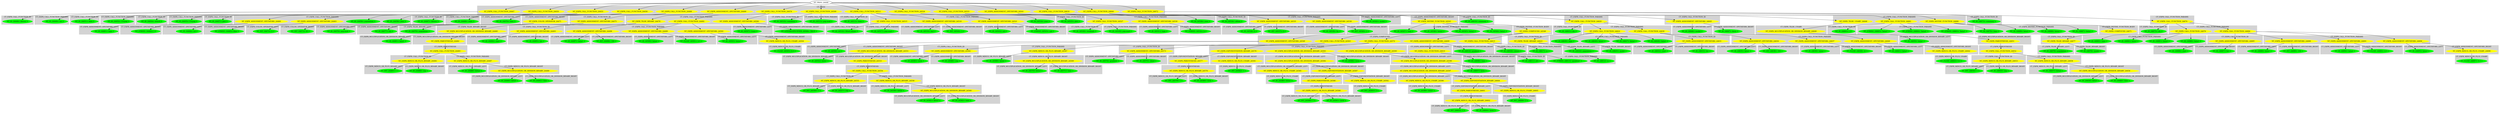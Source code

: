 digraph {

subgraph cluster0 {
 node [style=filled,color=white];
 style=filled;
 color=lightgrey;
 label = "CT_PROG";

"NT_EXPR_CALL_FUNCTION_24447"
 [fillcolor = yellow]
"NT_EXPR_CALL_FUNCTION_24450"
 [fillcolor = yellow]
"NT_EXPR_CALL_FUNCTION_24453"
 [fillcolor = yellow]
"NT_EXPR_CALL_FUNCTION_24456"
 [fillcolor = yellow]
"NT_EXPR_CALL_FUNCTION_24466"
 [fillcolor = yellow]
"NT_EXPR_ASSIGNMENT_OPETATORS_24469"
 [fillcolor = yellow]
"NT_EXPR_CALL_FUNCTION_24474"
 [fillcolor = yellow]
"NT_EXPR_CALL_FUNCTION_24509"
 [fillcolor = yellow]
"NT_EXPR_CALL_FUNCTION_24512"
 [fillcolor = yellow]
"NT_EXPR_CALL_FUNCTION_24524"
 [fillcolor = yellow]
"NT_EXPR_CALL_FUNCTION_24533"
 [fillcolor = yellow]
"NT_EXPR_ASSIGNMENT_OPETATORS_24541"
 [fillcolor = yellow]
"NT_EXPR_CALL_FUNCTION_24618"
 [fillcolor = yellow]
"NT_EXPR_CALL_FUNCTION_24644"
 [fillcolor = yellow]
"NT_EXPR_CALL_FUNCTION_24672"
 [fillcolor = yellow]
}
"NT_PROG_24446"->"NT_EXPR_CALL_FUNCTION_24447"
subgraph cluster1 {
 node [style=filled,color=white];
 style=filled;
 color=lightgrey;
 label = "CT_EXPR_CALL_FUNCTION_ID";

"NT_ID_24448< library >"
 [fillcolor = green]
}
subgraph cluster2 {
 node [style=filled,color=white];
 style=filled;
 color=lightgrey;
 label = "CT_EXPR_CALL_FUNCTION_PARAMS";

"NT_ID_24449< car >"
 [fillcolor = green]
}
"NT_EXPR_CALL_FUNCTION_24447"->"NT_ID_24448< library >"
"NT_EXPR_CALL_FUNCTION_24447"->"NT_ID_24449< car >"
"NT_PROG_24446"->"NT_EXPR_CALL_FUNCTION_24450"
subgraph cluster3 {
 node [style=filled,color=white];
 style=filled;
 color=lightgrey;
 label = "CT_EXPR_CALL_FUNCTION_ID";

"NT_ID_24451< data >"
 [fillcolor = green]
}
subgraph cluster4 {
 node [style=filled,color=white];
 style=filled;
 color=lightgrey;
 label = "CT_EXPR_CALL_FUNCTION_PARAMS";

"NT_ID_24452< US.pop >"
 [fillcolor = green]
}
"NT_EXPR_CALL_FUNCTION_24450"->"NT_ID_24451< data >"
"NT_EXPR_CALL_FUNCTION_24450"->"NT_ID_24452< US.pop >"
"NT_PROG_24446"->"NT_EXPR_CALL_FUNCTION_24453"
subgraph cluster5 {
 node [style=filled,color=white];
 style=filled;
 color=lightgrey;
 label = "CT_EXPR_CALL_FUNCTION_ID";

"NT_ID_24454< attach >"
 [fillcolor = green]
}
subgraph cluster6 {
 node [style=filled,color=white];
 style=filled;
 color=lightgrey;
 label = "CT_EXPR_CALL_FUNCTION_PARAMS";

"NT_ID_24455< US.pop >"
 [fillcolor = green]
}
"NT_EXPR_CALL_FUNCTION_24453"->"NT_ID_24454< attach >"
"NT_EXPR_CALL_FUNCTION_24453"->"NT_ID_24455< US.pop >"
"NT_PROG_24446"->"NT_EXPR_CALL_FUNCTION_24456"
subgraph cluster7 {
 node [style=filled,color=white];
 style=filled;
 color=lightgrey;
 label = "CT_EXPR_CALL_FUNCTION_ID";

"NT_ID_24457< plot >"
 [fillcolor = green]
}
subgraph cluster8 {
 node [style=filled,color=white];
 style=filled;
 color=lightgrey;
 label = "CT_EXPR_CALL_FUNCTION_PARAMS";

"NT_ID_24458< year >"
 [fillcolor = green]
"NT_ID_24459< population >"
 [fillcolor = green]
"NT_EXPR_ASSIGNMENT_OPETATORS_24460"
 [fillcolor = yellow]
"NT_EXPR_ASSIGNMENT_OPETATORS_24463"
 [fillcolor = yellow]
}
"NT_EXPR_CALL_FUNCTION_24456"->"NT_ID_24457< plot >"
"NT_EXPR_CALL_FUNCTION_24456"->"NT_ID_24458< year >"
"NT_EXPR_CALL_FUNCTION_24456"->"NT_ID_24459< population >"
"NT_EXPR_CALL_FUNCTION_24456"->"NT_EXPR_ASSIGNMENT_OPETATORS_24460"
subgraph cluster9 {
 node [style=filled,color=white];
 style=filled;
 color=lightgrey;
 label = "CT_EXPR_ASSIGNMENT_OPETATORS_LEFT";

"NT_ID_24461< type >"
 [fillcolor = green]
}
subgraph cluster10 {
 node [style=filled,color=white];
 style=filled;
 color=lightgrey;
 label = "CT_EXPR_ASSIGNMENT_OPETATORS_RIGHT";

"NT_STRING_24462< l >"
 [fillcolor = green]
}
"NT_EXPR_ASSIGNMENT_OPETATORS_24460"->"NT_ID_24461< type >"
"NT_EXPR_ASSIGNMENT_OPETATORS_24460"->"NT_STRING_24462< l >"
"NT_EXPR_CALL_FUNCTION_24456"->"NT_EXPR_ASSIGNMENT_OPETATORS_24463"
subgraph cluster11 {
 node [style=filled,color=white];
 style=filled;
 color=lightgrey;
 label = "CT_EXPR_ASSIGNMENT_OPETATORS_LEFT";

"NT_ID_24464< col >"
 [fillcolor = green]
}
subgraph cluster12 {
 node [style=filled,color=white];
 style=filled;
 color=lightgrey;
 label = "CT_EXPR_ASSIGNMENT_OPETATORS_RIGHT";

"NT_STRING_24465< blue >"
 [fillcolor = green]
}
"NT_EXPR_ASSIGNMENT_OPETATORS_24463"->"NT_ID_24464< col >"
"NT_EXPR_ASSIGNMENT_OPETATORS_24463"->"NT_STRING_24465< blue >"
"NT_PROG_24446"->"NT_EXPR_CALL_FUNCTION_24466"
subgraph cluster13 {
 node [style=filled,color=white];
 style=filled;
 color=lightgrey;
 label = "CT_EXPR_CALL_FUNCTION_ID";

"NT_ID_24467< library >"
 [fillcolor = green]
}
subgraph cluster14 {
 node [style=filled,color=white];
 style=filled;
 color=lightgrey;
 label = "CT_EXPR_CALL_FUNCTION_PARAMS";

"NT_ID_24468< stats >"
 [fillcolor = green]
}
"NT_EXPR_CALL_FUNCTION_24466"->"NT_ID_24467< library >"
"NT_EXPR_CALL_FUNCTION_24466"->"NT_ID_24468< stats >"
"NT_PROG_24446"->"NT_EXPR_ASSIGNMENT_OPETATORS_24469"
subgraph cluster15 {
 node [style=filled,color=white];
 style=filled;
 color=lightgrey;
 label = "CT_EXPR_ASSIGNMENT_OPETATORS_LEFT";

"NT_ID_24470< time >"
 [fillcolor = green]
}
subgraph cluster16 {
 node [style=filled,color=white];
 style=filled;
 color=lightgrey;
 label = "CT_EXPR_ASSIGNMENT_OPETATORS_RIGHT";

"NT_EXPR_COLON_OPERATOR_24471"
 [fillcolor = yellow]
}
"NT_EXPR_ASSIGNMENT_OPETATORS_24469"->"NT_ID_24470< time >"
"NT_EXPR_ASSIGNMENT_OPETATORS_24469"->"NT_EXPR_COLON_OPERATOR_24471"
subgraph cluster17 {
 node [style=filled,color=white];
 style=filled;
 color=lightgrey;
 label = "CT_EXPR_COLON_OPERATOR_LEFT";

"NT_INT_24472< 0 >"
 [fillcolor = green]
}
subgraph cluster18 {
 node [style=filled,color=white];
 style=filled;
 color=lightgrey;
 label = "CT_EXPR_COLON_OPERATOR_RIGHT";

"NT_INT_24473< 20 >"
 [fillcolor = green]
}
"NT_EXPR_COLON_OPERATOR_24471"->"NT_INT_24472< 0 >"
"NT_EXPR_COLON_OPERATOR_24471"->"NT_INT_24473< 20 >"
"NT_PROG_24446"->"NT_EXPR_CALL_FUNCTION_24474"
subgraph cluster19 {
 node [style=filled,color=white];
 style=filled;
 color=lightgrey;
 label = "CT_EXPR_CALL_FUNCTION_ID";

"NT_EXPR_ASSIGNMENT_OPETATORS_24475"
 [fillcolor = yellow]
}
subgraph cluster20 {
 node [style=filled,color=white];
 style=filled;
 color=lightgrey;
 label = "CT_EXPR_CALL_FUNCTION_PARAMS";

"NT_EXPR_TILDE_BINARY_24478"
 [fillcolor = yellow]
"NT_EXPR_CALL_FUNCTION_24492"
 [fillcolor = yellow]
"NT_EXPR_ASSIGNMENT_OPETATORS_24506"
 [fillcolor = yellow]
}
"NT_EXPR_CALL_FUNCTION_24474"->"NT_EXPR_ASSIGNMENT_OPETATORS_24475"
subgraph cluster21 {
 node [style=filled,color=white];
 style=filled;
 color=lightgrey;
 label = "CT_EXPR_ASSIGNMENT_OPETATORS_LEFT";

"NT_ID_24476< pop.mod >"
 [fillcolor = green]
}
subgraph cluster22 {
 node [style=filled,color=white];
 style=filled;
 color=lightgrey;
 label = "CT_EXPR_ASSIGNMENT_OPETATORS_RIGHT";

"NT_ID_24477< nls >"
 [fillcolor = green]
}
"NT_EXPR_ASSIGNMENT_OPETATORS_24475"->"NT_ID_24476< pop.mod >"
"NT_EXPR_ASSIGNMENT_OPETATORS_24475"->"NT_ID_24477< nls >"
"NT_EXPR_CALL_FUNCTION_24474"->"NT_EXPR_TILDE_BINARY_24478"
subgraph cluster23 {
 node [style=filled,color=white];
 style=filled;
 color=lightgrey;
 label = "CT_EXPR_TILDE_BINARY_LEFT";

"NT_ID_24479< population >"
 [fillcolor = green]
}
subgraph cluster24 {
 node [style=filled,color=white];
 style=filled;
 color=lightgrey;
 label = "CT_EXPR_TILDE_BINARY_RIGHT";

"NT_EXPR_MULTIPLICATION_OR_DIVISION_BINARY_24480"
 [fillcolor = yellow]
}
"NT_EXPR_TILDE_BINARY_24478"->"NT_ID_24479< population >"
"NT_EXPR_TILDE_BINARY_24478"->"NT_EXPR_MULTIPLICATION_OR_DIVISION_BINARY_24480"
subgraph cluster25 {
 node [style=filled,color=white];
 style=filled;
 color=lightgrey;
 label = "CT_EXPR_MULTIPLICATION_OR_DIVISION_BINARY_LEFT";

"NT_ID_24481< beta1 >"
 [fillcolor = green]
}
subgraph cluster26 {
 node [style=filled,color=white];
 style=filled;
 color=lightgrey;
 label = "CT_EXPR_MULTIPLICATION_OR_DIVISION_BINARY_RIGHT";

"NT_EXPR_PARENTHESIS_24482"
 [fillcolor = yellow]
}
"NT_EXPR_MULTIPLICATION_OR_DIVISION_BINARY_24480"->"NT_ID_24481< beta1 >"
"NT_EXPR_MULTIPLICATION_OR_DIVISION_BINARY_24480"->"NT_EXPR_PARENTHESIS_24482"
subgraph cluster27 {
 node [style=filled,color=white];
 style=filled;
 color=lightgrey;
 label = "CT_EXPR_PARENTHESIS";

"NT_EXPR_CALL_FUNCTION_24483"
 [fillcolor = yellow]
}
"NT_EXPR_PARENTHESIS_24482"->"NT_EXPR_CALL_FUNCTION_24483"
subgraph cluster28 {
 node [style=filled,color=white];
 style=filled;
 color=lightgrey;
 label = "CT_EXPR_CALL_FUNCTION_ID";

"NT_EXPR_MINUS_OR_PLUS_BINARY_24484"
 [fillcolor = yellow]
}
subgraph cluster29 {
 node [style=filled,color=white];
 style=filled;
 color=lightgrey;
 label = "CT_EXPR_CALL_FUNCTION_PARAMS";

"NT_EXPR_MINUS_OR_PLUS_BINARY_24487"
 [fillcolor = yellow]
}
"NT_EXPR_CALL_FUNCTION_24483"->"NT_EXPR_MINUS_OR_PLUS_BINARY_24484"
subgraph cluster30 {
 node [style=filled,color=white];
 style=filled;
 color=lightgrey;
 label = "CT_EXPR_MINUS_OR_PLUS_BINARY_LEFT";

"NT_INT_24485< 1 >"
 [fillcolor = green]
}
subgraph cluster31 {
 node [style=filled,color=white];
 style=filled;
 color=lightgrey;
 label = "CT_EXPR_MINUS_OR_PLUS_BINARY_RIGHT";

"NT_ID_24486< exp >"
 [fillcolor = green]
}
"NT_EXPR_MINUS_OR_PLUS_BINARY_24484"->"NT_INT_24485< 1 >"
"NT_EXPR_MINUS_OR_PLUS_BINARY_24484"->"NT_ID_24486< exp >"
"NT_EXPR_CALL_FUNCTION_24483"->"NT_EXPR_MINUS_OR_PLUS_BINARY_24487"
subgraph cluster32 {
 node [style=filled,color=white];
 style=filled;
 color=lightgrey;
 label = "CT_EXPR_MINUS_OR_PLUS_BINARY_LEFT";

"NT_ID_24488< beta2 >"
 [fillcolor = green]
}
subgraph cluster33 {
 node [style=filled,color=white];
 style=filled;
 color=lightgrey;
 label = "CT_EXPR_MINUS_OR_PLUS_BINARY_RIGHT";

"NT_EXPR_MULTIPLICATION_OR_DIVISION_BINARY_24489"
 [fillcolor = yellow]
}
"NT_EXPR_MINUS_OR_PLUS_BINARY_24487"->"NT_ID_24488< beta2 >"
"NT_EXPR_MINUS_OR_PLUS_BINARY_24487"->"NT_EXPR_MULTIPLICATION_OR_DIVISION_BINARY_24489"
subgraph cluster34 {
 node [style=filled,color=white];
 style=filled;
 color=lightgrey;
 label = "CT_EXPR_MULTIPLICATION_OR_DIVISION_BINARY_LEFT";

"NT_ID_24490< beta3 >"
 [fillcolor = green]
}
subgraph cluster35 {
 node [style=filled,color=white];
 style=filled;
 color=lightgrey;
 label = "CT_EXPR_MULTIPLICATION_OR_DIVISION_BINARY_RIGHT";

"NT_ID_24491< time >"
 [fillcolor = green]
}
"NT_EXPR_MULTIPLICATION_OR_DIVISION_BINARY_24489"->"NT_ID_24490< beta3 >"
"NT_EXPR_MULTIPLICATION_OR_DIVISION_BINARY_24489"->"NT_ID_24491< time >"
"NT_EXPR_CALL_FUNCTION_24474"->"NT_EXPR_CALL_FUNCTION_24492"
subgraph cluster36 {
 node [style=filled,color=white];
 style=filled;
 color=lightgrey;
 label = "CT_EXPR_CALL_FUNCTION_ID";

"NT_EXPR_ASSIGNMENT_OPETATORS_24493"
 [fillcolor = yellow]
}
subgraph cluster37 {
 node [style=filled,color=white];
 style=filled;
 color=lightgrey;
 label = "CT_EXPR_CALL_FUNCTION_PARAMS";

"NT_EXPR_ASSIGNMENT_OPETATORS_24496"
 [fillcolor = yellow]
"NT_EXPR_ASSIGNMENT_OPETATORS_24499"
 [fillcolor = yellow]
"NT_EXPR_ASSIGNMENT_OPETATORS_24502"
 [fillcolor = yellow]
}
"NT_EXPR_CALL_FUNCTION_24492"->"NT_EXPR_ASSIGNMENT_OPETATORS_24493"
subgraph cluster38 {
 node [style=filled,color=white];
 style=filled;
 color=lightgrey;
 label = "CT_EXPR_ASSIGNMENT_OPETATORS_LEFT";

"NT_ID_24494< start >"
 [fillcolor = green]
}
subgraph cluster39 {
 node [style=filled,color=white];
 style=filled;
 color=lightgrey;
 label = "CT_EXPR_ASSIGNMENT_OPETATORS_RIGHT";

"NT_ID_24495< list >"
 [fillcolor = green]
}
"NT_EXPR_ASSIGNMENT_OPETATORS_24493"->"NT_ID_24494< start >"
"NT_EXPR_ASSIGNMENT_OPETATORS_24493"->"NT_ID_24495< list >"
"NT_EXPR_CALL_FUNCTION_24492"->"NT_EXPR_ASSIGNMENT_OPETATORS_24496"
subgraph cluster40 {
 node [style=filled,color=white];
 style=filled;
 color=lightgrey;
 label = "CT_EXPR_ASSIGNMENT_OPETATORS_LEFT";

"NT_ID_24497< beta1 >"
 [fillcolor = green]
}
subgraph cluster41 {
 node [style=filled,color=white];
 style=filled;
 color=lightgrey;
 label = "CT_EXPR_ASSIGNMENT_OPETATORS_RIGHT";

"NT_INT_24498< 350 >"
 [fillcolor = green]
}
"NT_EXPR_ASSIGNMENT_OPETATORS_24496"->"NT_ID_24497< beta1 >"
"NT_EXPR_ASSIGNMENT_OPETATORS_24496"->"NT_INT_24498< 350 >"
"NT_EXPR_CALL_FUNCTION_24492"->"NT_EXPR_ASSIGNMENT_OPETATORS_24499"
subgraph cluster42 {
 node [style=filled,color=white];
 style=filled;
 color=lightgrey;
 label = "CT_EXPR_ASSIGNMENT_OPETATORS_LEFT";

"NT_ID_24500< beta2 >"
 [fillcolor = green]
}
subgraph cluster43 {
 node [style=filled,color=white];
 style=filled;
 color=lightgrey;
 label = "CT_EXPR_ASSIGNMENT_OPETATORS_RIGHT";

"NT_FLOAT_24501< 4.5 >"
 [fillcolor = green]
}
"NT_EXPR_ASSIGNMENT_OPETATORS_24499"->"NT_ID_24500< beta2 >"
"NT_EXPR_ASSIGNMENT_OPETATORS_24499"->"NT_FLOAT_24501< 4.5 >"
"NT_EXPR_CALL_FUNCTION_24492"->"NT_EXPR_ASSIGNMENT_OPETATORS_24502"
subgraph cluster44 {
 node [style=filled,color=white];
 style=filled;
 color=lightgrey;
 label = "CT_EXPR_ASSIGNMENT_OPETATORS_LEFT";

"NT_ID_24503< beta3 >"
 [fillcolor = green]
}
subgraph cluster45 {
 node [style=filled,color=white];
 style=filled;
 color=lightgrey;
 label = "CT_EXPR_ASSIGNMENT_OPETATORS_RIGHT";

"NT_EXPR_MINUS_OR_PLUS_UNARY_24504"
 [fillcolor = yellow]
}
"NT_EXPR_ASSIGNMENT_OPETATORS_24502"->"NT_ID_24503< beta3 >"
"NT_EXPR_ASSIGNMENT_OPETATORS_24502"->"NT_EXPR_MINUS_OR_PLUS_UNARY_24504"
subgraph cluster46 {
 node [style=filled,color=white];
 style=filled;
 color=lightgrey;
 label = "CT_EXPR_MINUS_OR_PLUS_UNARY";

"NT_FLOAT_24505< 0.3 >"
 [fillcolor = green]
}
"NT_EXPR_MINUS_OR_PLUS_UNARY_24504"->"NT_FLOAT_24505< 0.3 >"
"NT_EXPR_CALL_FUNCTION_24474"->"NT_EXPR_ASSIGNMENT_OPETATORS_24506"
subgraph cluster47 {
 node [style=filled,color=white];
 style=filled;
 color=lightgrey;
 label = "CT_EXPR_ASSIGNMENT_OPETATORS_LEFT";

"NT_ID_24507< trace >"
 [fillcolor = green]
}
subgraph cluster48 {
 node [style=filled,color=white];
 style=filled;
 color=lightgrey;
 label = "CT_EXPR_ASSIGNMENT_OPETATORS_RIGHT";

"NT_LITERALSPECIFIER_24508< TRUE >"
 [fillcolor = green]
}
"NT_EXPR_ASSIGNMENT_OPETATORS_24506"->"NT_ID_24507< trace >"
"NT_EXPR_ASSIGNMENT_OPETATORS_24506"->"NT_LITERALSPECIFIER_24508< TRUE >"
"NT_PROG_24446"->"NT_EXPR_CALL_FUNCTION_24509"
subgraph cluster49 {
 node [style=filled,color=white];
 style=filled;
 color=lightgrey;
 label = "CT_EXPR_CALL_FUNCTION_ID";

"NT_ID_24510< summary >"
 [fillcolor = green]
}
subgraph cluster50 {
 node [style=filled,color=white];
 style=filled;
 color=lightgrey;
 label = "CT_EXPR_CALL_FUNCTION_PARAMS";

"NT_ID_24511< pop.mod >"
 [fillcolor = green]
}
"NT_EXPR_CALL_FUNCTION_24509"->"NT_ID_24510< summary >"
"NT_EXPR_CALL_FUNCTION_24509"->"NT_ID_24511< pop.mod >"
"NT_PROG_24446"->"NT_EXPR_CALL_FUNCTION_24512"
subgraph cluster51 {
 node [style=filled,color=white];
 style=filled;
 color=lightgrey;
 label = "CT_EXPR_CALL_FUNCTION_ID";

"NT_ID_24513< lines >"
 [fillcolor = green]
}
subgraph cluster52 {
 node [style=filled,color=white];
 style=filled;
 color=lightgrey;
 label = "CT_EXPR_CALL_FUNCTION_PARAMS";

"NT_ID_24514< year >"
 [fillcolor = green]
"NT_EXPR_CALL_FUNCTION_24515"
 [fillcolor = yellow]
"NT_EXPR_ASSIGNMENT_OPETATORS_24518"
 [fillcolor = yellow]
"NT_EXPR_ASSIGNMENT_OPETATORS_24521"
 [fillcolor = yellow]
}
"NT_EXPR_CALL_FUNCTION_24512"->"NT_ID_24513< lines >"
"NT_EXPR_CALL_FUNCTION_24512"->"NT_ID_24514< year >"
"NT_EXPR_CALL_FUNCTION_24512"->"NT_EXPR_CALL_FUNCTION_24515"
subgraph cluster53 {
 node [style=filled,color=white];
 style=filled;
 color=lightgrey;
 label = "CT_EXPR_CALL_FUNCTION_ID";

"NT_ID_24516< fitted.values >"
 [fillcolor = green]
}
subgraph cluster54 {
 node [style=filled,color=white];
 style=filled;
 color=lightgrey;
 label = "CT_EXPR_CALL_FUNCTION_PARAMS";

"NT_ID_24517< pop.mod >"
 [fillcolor = green]
}
"NT_EXPR_CALL_FUNCTION_24515"->"NT_ID_24516< fitted.values >"
"NT_EXPR_CALL_FUNCTION_24515"->"NT_ID_24517< pop.mod >"
"NT_EXPR_CALL_FUNCTION_24512"->"NT_EXPR_ASSIGNMENT_OPETATORS_24518"
subgraph cluster55 {
 node [style=filled,color=white];
 style=filled;
 color=lightgrey;
 label = "CT_EXPR_ASSIGNMENT_OPETATORS_LEFT";

"NT_ID_24519< lwd >"
 [fillcolor = green]
}
subgraph cluster56 {
 node [style=filled,color=white];
 style=filled;
 color=lightgrey;
 label = "CT_EXPR_ASSIGNMENT_OPETATORS_RIGHT";

"NT_INT_24520< 3 >"
 [fillcolor = green]
}
"NT_EXPR_ASSIGNMENT_OPETATORS_24518"->"NT_ID_24519< lwd >"
"NT_EXPR_ASSIGNMENT_OPETATORS_24518"->"NT_INT_24520< 3 >"
"NT_EXPR_CALL_FUNCTION_24512"->"NT_EXPR_ASSIGNMENT_OPETATORS_24521"
subgraph cluster57 {
 node [style=filled,color=white];
 style=filled;
 color=lightgrey;
 label = "CT_EXPR_ASSIGNMENT_OPETATORS_LEFT";

"NT_ID_24522< col >"
 [fillcolor = green]
}
subgraph cluster58 {
 node [style=filled,color=white];
 style=filled;
 color=lightgrey;
 label = "CT_EXPR_ASSIGNMENT_OPETATORS_RIGHT";

"NT_STRING_24523< red >"
 [fillcolor = green]
}
"NT_EXPR_ASSIGNMENT_OPETATORS_24521"->"NT_ID_24522< col >"
"NT_EXPR_ASSIGNMENT_OPETATORS_24521"->"NT_STRING_24523< red >"
"NT_PROG_24446"->"NT_EXPR_CALL_FUNCTION_24524"
subgraph cluster59 {
 node [style=filled,color=white];
 style=filled;
 color=lightgrey;
 label = "CT_EXPR_CALL_FUNCTION_ID";

"NT_ID_24525< plot >"
 [fillcolor = green]
}
subgraph cluster60 {
 node [style=filled,color=white];
 style=filled;
 color=lightgrey;
 label = "CT_EXPR_CALL_FUNCTION_PARAMS";

"NT_ID_24526< year >"
 [fillcolor = green]
"NT_EXPR_CALL_FUNCTION_24527"
 [fillcolor = yellow]
"NT_EXPR_ASSIGNMENT_OPETATORS_24530"
 [fillcolor = yellow]
}
"NT_EXPR_CALL_FUNCTION_24524"->"NT_ID_24525< plot >"
"NT_EXPR_CALL_FUNCTION_24524"->"NT_ID_24526< year >"
"NT_EXPR_CALL_FUNCTION_24524"->"NT_EXPR_CALL_FUNCTION_24527"
subgraph cluster61 {
 node [style=filled,color=white];
 style=filled;
 color=lightgrey;
 label = "CT_EXPR_CALL_FUNCTION_ID";

"NT_ID_24528< residuals >"
 [fillcolor = green]
}
subgraph cluster62 {
 node [style=filled,color=white];
 style=filled;
 color=lightgrey;
 label = "CT_EXPR_CALL_FUNCTION_PARAMS";

"NT_ID_24529< pop.mod >"
 [fillcolor = green]
}
"NT_EXPR_CALL_FUNCTION_24527"->"NT_ID_24528< residuals >"
"NT_EXPR_CALL_FUNCTION_24527"->"NT_ID_24529< pop.mod >"
"NT_EXPR_CALL_FUNCTION_24524"->"NT_EXPR_ASSIGNMENT_OPETATORS_24530"
subgraph cluster63 {
 node [style=filled,color=white];
 style=filled;
 color=lightgrey;
 label = "CT_EXPR_ASSIGNMENT_OPETATORS_LEFT";

"NT_ID_24531< type >"
 [fillcolor = green]
}
subgraph cluster64 {
 node [style=filled,color=white];
 style=filled;
 color=lightgrey;
 label = "CT_EXPR_ASSIGNMENT_OPETATORS_RIGHT";

"NT_STRING_24532< b >"
 [fillcolor = green]
}
"NT_EXPR_ASSIGNMENT_OPETATORS_24530"->"NT_ID_24531< type >"
"NT_EXPR_ASSIGNMENT_OPETATORS_24530"->"NT_STRING_24532< b >"
"NT_PROG_24446"->"NT_EXPR_CALL_FUNCTION_24533"
subgraph cluster65 {
 node [style=filled,color=white];
 style=filled;
 color=lightgrey;
 label = "CT_EXPR_CALL_FUNCTION_ID";

"NT_ID_24534< abline >"
 [fillcolor = green]
}
subgraph cluster66 {
 node [style=filled,color=white];
 style=filled;
 color=lightgrey;
 label = "CT_EXPR_CALL_FUNCTION_PARAMS";

"NT_EXPR_ASSIGNMENT_OPETATORS_24535"
 [fillcolor = yellow]
"NT_EXPR_ASSIGNMENT_OPETATORS_24538"
 [fillcolor = yellow]
}
"NT_EXPR_CALL_FUNCTION_24533"->"NT_ID_24534< abline >"
"NT_EXPR_CALL_FUNCTION_24533"->"NT_EXPR_ASSIGNMENT_OPETATORS_24535"
subgraph cluster67 {
 node [style=filled,color=white];
 style=filled;
 color=lightgrey;
 label = "CT_EXPR_ASSIGNMENT_OPETATORS_LEFT";

"NT_ID_24536< h >"
 [fillcolor = green]
}
subgraph cluster68 {
 node [style=filled,color=white];
 style=filled;
 color=lightgrey;
 label = "CT_EXPR_ASSIGNMENT_OPETATORS_RIGHT";

"NT_INT_24537< 0 >"
 [fillcolor = green]
}
"NT_EXPR_ASSIGNMENT_OPETATORS_24535"->"NT_ID_24536< h >"
"NT_EXPR_ASSIGNMENT_OPETATORS_24535"->"NT_INT_24537< 0 >"
"NT_EXPR_CALL_FUNCTION_24533"->"NT_EXPR_ASSIGNMENT_OPETATORS_24538"
subgraph cluster69 {
 node [style=filled,color=white];
 style=filled;
 color=lightgrey;
 label = "CT_EXPR_ASSIGNMENT_OPETATORS_LEFT";

"NT_ID_24539< lty >"
 [fillcolor = green]
}
subgraph cluster70 {
 node [style=filled,color=white];
 style=filled;
 color=lightgrey;
 label = "CT_EXPR_ASSIGNMENT_OPETATORS_RIGHT";

"NT_INT_24540< 2 >"
 [fillcolor = green]
}
"NT_EXPR_ASSIGNMENT_OPETATORS_24538"->"NT_ID_24539< lty >"
"NT_EXPR_ASSIGNMENT_OPETATORS_24538"->"NT_INT_24540< 2 >"
"NT_PROG_24446"->"NT_EXPR_ASSIGNMENT_OPETATORS_24541"
subgraph cluster71 {
 node [style=filled,color=white];
 style=filled;
 color=lightgrey;
 label = "CT_EXPR_ASSIGNMENT_OPETATORS_LEFT";

"NT_ID_24542< model >"
 [fillcolor = green]
}
subgraph cluster72 {
 node [style=filled,color=white];
 style=filled;
 color=lightgrey;
 label = "CT_EXPR_ASSIGNMENT_OPETATORS_RIGHT";

"NT_EXPR_DEFINE_FUNCTION_24543"
 [fillcolor = yellow]
}
"NT_EXPR_ASSIGNMENT_OPETATORS_24541"->"NT_ID_24542< model >"
"NT_EXPR_ASSIGNMENT_OPETATORS_24541"->"NT_EXPR_DEFINE_FUNCTION_24543"
subgraph cluster73 {
 node [style=filled,color=white];
 style=filled;
 color=lightgrey;
 label = "CT_EXPR_DEFINE_FUNCTION_PARAMS";

"NT_ID_24544< beta1 >"
 [fillcolor = green]
"NT_ID_24545< beta2 >"
 [fillcolor = green]
"NT_ID_24546< beta3 >"
 [fillcolor = green]
"NT_ID_24547< time >"
 [fillcolor = green]
}
subgraph cluster74 {
 node [style=filled,color=white];
 style=filled;
 color=lightgrey;
 label = "CT_EXPR_DEFINE_FUNCTION_BODY";

"NT_EXPR_COMPOUND_24548"
 [fillcolor = yellow]
}
"NT_EXPR_DEFINE_FUNCTION_24543"->"NT_ID_24544< beta1 >"
"NT_EXPR_DEFINE_FUNCTION_24543"->"NT_ID_24545< beta2 >"
"NT_EXPR_DEFINE_FUNCTION_24543"->"NT_ID_24546< beta3 >"
"NT_EXPR_DEFINE_FUNCTION_24543"->"NT_ID_24547< time >"
"NT_EXPR_DEFINE_FUNCTION_24543"->"NT_EXPR_COMPOUND_24548"
subgraph cluster75 {
 node [style=filled,color=white];
 style=filled;
 color=lightgrey;
 label = "CT_EXPR_COMPOUND";

"NT_EXPR_ASSIGNMENT_OPETATORS_24549"
 [fillcolor = yellow]
"NT_EXPR_CALL_FUNCTION_24563"
 [fillcolor = yellow]
"NT_EXPR_CALL_FUNCTION_24572"
 [fillcolor = yellow]
"NT_EXPR_ASSIGNMENT_OPETATORS_24609"
 [fillcolor = yellow]
"NT_EXPR_CALL_FUNCTION_24615"
 [fillcolor = yellow]
}
"NT_EXPR_COMPOUND_24548"->"NT_EXPR_ASSIGNMENT_OPETATORS_24549"
subgraph cluster76 {
 node [style=filled,color=white];
 style=filled;
 color=lightgrey;
 label = "CT_EXPR_ASSIGNMENT_OPETATORS_LEFT";

"NT_ID_24550< m >"
 [fillcolor = green]
}
subgraph cluster77 {
 node [style=filled,color=white];
 style=filled;
 color=lightgrey;
 label = "CT_EXPR_ASSIGNMENT_OPETATORS_RIGHT";

"NT_EXPR_MULTIPLICATION_OR_DIVISION_BINARY_24551"
 [fillcolor = yellow]
}
"NT_EXPR_ASSIGNMENT_OPETATORS_24549"->"NT_ID_24550< m >"
"NT_EXPR_ASSIGNMENT_OPETATORS_24549"->"NT_EXPR_MULTIPLICATION_OR_DIVISION_BINARY_24551"
subgraph cluster78 {
 node [style=filled,color=white];
 style=filled;
 color=lightgrey;
 label = "CT_EXPR_MULTIPLICATION_OR_DIVISION_BINARY_LEFT";

"NT_ID_24552< beta1 >"
 [fillcolor = green]
}
subgraph cluster79 {
 node [style=filled,color=white];
 style=filled;
 color=lightgrey;
 label = "CT_EXPR_MULTIPLICATION_OR_DIVISION_BINARY_RIGHT";

"NT_EXPR_PARENTHESIS_24553"
 [fillcolor = yellow]
}
"NT_EXPR_MULTIPLICATION_OR_DIVISION_BINARY_24551"->"NT_ID_24552< beta1 >"
"NT_EXPR_MULTIPLICATION_OR_DIVISION_BINARY_24551"->"NT_EXPR_PARENTHESIS_24553"
subgraph cluster80 {
 node [style=filled,color=white];
 style=filled;
 color=lightgrey;
 label = "CT_EXPR_PARENTHESIS";

"NT_EXPR_CALL_FUNCTION_24554"
 [fillcolor = yellow]
}
"NT_EXPR_PARENTHESIS_24553"->"NT_EXPR_CALL_FUNCTION_24554"
subgraph cluster81 {
 node [style=filled,color=white];
 style=filled;
 color=lightgrey;
 label = "CT_EXPR_CALL_FUNCTION_ID";

"NT_EXPR_MINUS_OR_PLUS_BINARY_24555"
 [fillcolor = yellow]
}
subgraph cluster82 {
 node [style=filled,color=white];
 style=filled;
 color=lightgrey;
 label = "CT_EXPR_CALL_FUNCTION_PARAMS";

"NT_EXPR_MINUS_OR_PLUS_BINARY_24558"
 [fillcolor = yellow]
}
"NT_EXPR_CALL_FUNCTION_24554"->"NT_EXPR_MINUS_OR_PLUS_BINARY_24555"
subgraph cluster83 {
 node [style=filled,color=white];
 style=filled;
 color=lightgrey;
 label = "CT_EXPR_MINUS_OR_PLUS_BINARY_LEFT";

"NT_INT_24556< 1 >"
 [fillcolor = green]
}
subgraph cluster84 {
 node [style=filled,color=white];
 style=filled;
 color=lightgrey;
 label = "CT_EXPR_MINUS_OR_PLUS_BINARY_RIGHT";

"NT_ID_24557< exp >"
 [fillcolor = green]
}
"NT_EXPR_MINUS_OR_PLUS_BINARY_24555"->"NT_INT_24556< 1 >"
"NT_EXPR_MINUS_OR_PLUS_BINARY_24555"->"NT_ID_24557< exp >"
"NT_EXPR_CALL_FUNCTION_24554"->"NT_EXPR_MINUS_OR_PLUS_BINARY_24558"
subgraph cluster85 {
 node [style=filled,color=white];
 style=filled;
 color=lightgrey;
 label = "CT_EXPR_MINUS_OR_PLUS_BINARY_LEFT";

"NT_ID_24559< beta2 >"
 [fillcolor = green]
}
subgraph cluster86 {
 node [style=filled,color=white];
 style=filled;
 color=lightgrey;
 label = "CT_EXPR_MINUS_OR_PLUS_BINARY_RIGHT";

"NT_EXPR_MULTIPLICATION_OR_DIVISION_BINARY_24560"
 [fillcolor = yellow]
}
"NT_EXPR_MINUS_OR_PLUS_BINARY_24558"->"NT_ID_24559< beta2 >"
"NT_EXPR_MINUS_OR_PLUS_BINARY_24558"->"NT_EXPR_MULTIPLICATION_OR_DIVISION_BINARY_24560"
subgraph cluster87 {
 node [style=filled,color=white];
 style=filled;
 color=lightgrey;
 label = "CT_EXPR_MULTIPLICATION_OR_DIVISION_BINARY_LEFT";

"NT_ID_24561< beta3 >"
 [fillcolor = green]
}
subgraph cluster88 {
 node [style=filled,color=white];
 style=filled;
 color=lightgrey;
 label = "CT_EXPR_MULTIPLICATION_OR_DIVISION_BINARY_RIGHT";

"NT_ID_24562< time >"
 [fillcolor = green]
}
"NT_EXPR_MULTIPLICATION_OR_DIVISION_BINARY_24560"->"NT_ID_24561< beta3 >"
"NT_EXPR_MULTIPLICATION_OR_DIVISION_BINARY_24560"->"NT_ID_24562< time >"
"NT_EXPR_COMPOUND_24548"->"NT_EXPR_CALL_FUNCTION_24563"
subgraph cluster89 {
 node [style=filled,color=white];
 style=filled;
 color=lightgrey;
 label = "CT_EXPR_CALL_FUNCTION_ID";

"NT_EXPR_ASSIGNMENT_OPETATORS_24564"
 [fillcolor = yellow]
}
subgraph cluster90 {
 node [style=filled,color=white];
 style=filled;
 color=lightgrey;
 label = "CT_EXPR_CALL_FUNCTION_PARAMS";

"NT_EXPR_MINUS_OR_PLUS_BINARY_24567"
 [fillcolor = yellow]
}
"NT_EXPR_CALL_FUNCTION_24563"->"NT_EXPR_ASSIGNMENT_OPETATORS_24564"
subgraph cluster91 {
 node [style=filled,color=white];
 style=filled;
 color=lightgrey;
 label = "CT_EXPR_ASSIGNMENT_OPETATORS_LEFT";

"NT_ID_24565< term >"
 [fillcolor = green]
}
subgraph cluster92 {
 node [style=filled,color=white];
 style=filled;
 color=lightgrey;
 label = "CT_EXPR_ASSIGNMENT_OPETATORS_RIGHT";

"NT_ID_24566< exp >"
 [fillcolor = green]
}
"NT_EXPR_ASSIGNMENT_OPETATORS_24564"->"NT_ID_24565< term >"
"NT_EXPR_ASSIGNMENT_OPETATORS_24564"->"NT_ID_24566< exp >"
"NT_EXPR_CALL_FUNCTION_24563"->"NT_EXPR_MINUS_OR_PLUS_BINARY_24567"
subgraph cluster93 {
 node [style=filled,color=white];
 style=filled;
 color=lightgrey;
 label = "CT_EXPR_MINUS_OR_PLUS_BINARY_LEFT";

"NT_ID_24568< beta2 >"
 [fillcolor = green]
}
subgraph cluster94 {
 node [style=filled,color=white];
 style=filled;
 color=lightgrey;
 label = "CT_EXPR_MINUS_OR_PLUS_BINARY_RIGHT";

"NT_EXPR_MULTIPLICATION_OR_DIVISION_BINARY_24569"
 [fillcolor = yellow]
}
"NT_EXPR_MINUS_OR_PLUS_BINARY_24567"->"NT_ID_24568< beta2 >"
"NT_EXPR_MINUS_OR_PLUS_BINARY_24567"->"NT_EXPR_MULTIPLICATION_OR_DIVISION_BINARY_24569"
subgraph cluster95 {
 node [style=filled,color=white];
 style=filled;
 color=lightgrey;
 label = "CT_EXPR_MULTIPLICATION_OR_DIVISION_BINARY_LEFT";

"NT_ID_24570< beta3 >"
 [fillcolor = green]
}
subgraph cluster96 {
 node [style=filled,color=white];
 style=filled;
 color=lightgrey;
 label = "CT_EXPR_MULTIPLICATION_OR_DIVISION_BINARY_RIGHT";

"NT_ID_24571< time >"
 [fillcolor = green]
}
"NT_EXPR_MULTIPLICATION_OR_DIVISION_BINARY_24569"->"NT_ID_24570< beta3 >"
"NT_EXPR_MULTIPLICATION_OR_DIVISION_BINARY_24569"->"NT_ID_24571< time >"
"NT_EXPR_COMPOUND_24548"->"NT_EXPR_CALL_FUNCTION_24572"
subgraph cluster97 {
 node [style=filled,color=white];
 style=filled;
 color=lightgrey;
 label = "CT_EXPR_CALL_FUNCTION_ID";

"NT_EXPR_ASSIGNMENT_OPETATORS_24573"
 [fillcolor = yellow]
}
subgraph cluster98 {
 node [style=filled,color=white];
 style=filled;
 color=lightgrey;
 label = "CT_EXPR_CALL_FUNCTION_PARAMS";

"NT_EXPR_EXPONENTIATION_BINARY_24576"
 [fillcolor = yellow]
"NT_EXPR_MULTIPLICATION_OR_DIVISION_BINARY_24583"
 [fillcolor = yellow]
"NT_EXPR_MULTIPLICATION_OR_DIVISION_BINARY_24595"
 [fillcolor = yellow]
}
"NT_EXPR_CALL_FUNCTION_24572"->"NT_EXPR_ASSIGNMENT_OPETATORS_24573"
subgraph cluster99 {
 node [style=filled,color=white];
 style=filled;
 color=lightgrey;
 label = "CT_EXPR_ASSIGNMENT_OPETATORS_LEFT";

"NT_ID_24574< gradient >"
 [fillcolor = green]
}
subgraph cluster100 {
 node [style=filled,color=white];
 style=filled;
 color=lightgrey;
 label = "CT_EXPR_ASSIGNMENT_OPETATORS_RIGHT";

"NT_ID_24575< cbind >"
 [fillcolor = green]
}
"NT_EXPR_ASSIGNMENT_OPETATORS_24573"->"NT_ID_24574< gradient >"
"NT_EXPR_ASSIGNMENT_OPETATORS_24573"->"NT_ID_24575< cbind >"
"NT_EXPR_CALL_FUNCTION_24572"->"NT_EXPR_EXPONENTIATION_BINARY_24576"
subgraph cluster101 {
 node [style=filled,color=white];
 style=filled;
 color=lightgrey;
 label = "CT_EXPR_EXPONENTIATION_BINARY_LEFT";

"NT_EXPR_PARENTHESIS_24577"
 [fillcolor = yellow]
}
subgraph cluster102 {
 node [style=filled,color=white];
 style=filled;
 color=lightgrey;
 label = "CT_EXPR_EXPONENTIATION_BINARY_RIGHT";

"NT_EXPR_MINUS_OR_PLUS_UNARY_24581"
 [fillcolor = yellow]
}
"NT_EXPR_EXPONENTIATION_BINARY_24576"->"NT_EXPR_PARENTHESIS_24577"
subgraph cluster103 {
 node [style=filled,color=white];
 style=filled;
 color=lightgrey;
 label = "CT_EXPR_PARENTHESIS";

"NT_EXPR_MINUS_OR_PLUS_BINARY_24578"
 [fillcolor = yellow]
}
"NT_EXPR_PARENTHESIS_24577"->"NT_EXPR_MINUS_OR_PLUS_BINARY_24578"
subgraph cluster104 {
 node [style=filled,color=white];
 style=filled;
 color=lightgrey;
 label = "CT_EXPR_MINUS_OR_PLUS_BINARY_LEFT";

"NT_INT_24579< 1 >"
 [fillcolor = green]
}
subgraph cluster105 {
 node [style=filled,color=white];
 style=filled;
 color=lightgrey;
 label = "CT_EXPR_MINUS_OR_PLUS_BINARY_RIGHT";

"NT_ID_24580< term >"
 [fillcolor = green]
}
"NT_EXPR_MINUS_OR_PLUS_BINARY_24578"->"NT_INT_24579< 1 >"
"NT_EXPR_MINUS_OR_PLUS_BINARY_24578"->"NT_ID_24580< term >"
"NT_EXPR_EXPONENTIATION_BINARY_24576"->"NT_EXPR_MINUS_OR_PLUS_UNARY_24581"
subgraph cluster106 {
 node [style=filled,color=white];
 style=filled;
 color=lightgrey;
 label = "CT_EXPR_MINUS_OR_PLUS_UNARY";

"NT_INT_24582< 1 >"
 [fillcolor = green]
}
"NT_EXPR_MINUS_OR_PLUS_UNARY_24581"->"NT_INT_24582< 1 >"
"NT_EXPR_CALL_FUNCTION_24572"->"NT_EXPR_MULTIPLICATION_OR_DIVISION_BINARY_24583"
subgraph cluster107 {
 node [style=filled,color=white];
 style=filled;
 color=lightgrey;
 label = "CT_EXPR_MULTIPLICATION_OR_DIVISION_BINARY_LEFT";

"NT_EXPR_MULTIPLICATION_OR_DIVISION_BINARY_24584"
 [fillcolor = yellow]
}
subgraph cluster108 {
 node [style=filled,color=white];
 style=filled;
 color=lightgrey;
 label = "CT_EXPR_MULTIPLICATION_OR_DIVISION_BINARY_RIGHT";

"NT_ID_24594< term >"
 [fillcolor = green]
}
"NT_EXPR_MULTIPLICATION_OR_DIVISION_BINARY_24583"->"NT_EXPR_MULTIPLICATION_OR_DIVISION_BINARY_24584"
subgraph cluster109 {
 node [style=filled,color=white];
 style=filled;
 color=lightgrey;
 label = "CT_EXPR_MULTIPLICATION_OR_DIVISION_BINARY_LEFT";

"NT_EXPR_MINUS_OR_PLUS_UNARY_24585"
 [fillcolor = yellow]
}
subgraph cluster110 {
 node [style=filled,color=white];
 style=filled;
 color=lightgrey;
 label = "CT_EXPR_MULTIPLICATION_OR_DIVISION_BINARY_RIGHT";

"NT_EXPR_EXPONENTIATION_BINARY_24587"
 [fillcolor = yellow]
}
"NT_EXPR_MULTIPLICATION_OR_DIVISION_BINARY_24584"->"NT_EXPR_MINUS_OR_PLUS_UNARY_24585"
subgraph cluster111 {
 node [style=filled,color=white];
 style=filled;
 color=lightgrey;
 label = "CT_EXPR_MINUS_OR_PLUS_UNARY";

"NT_ID_24586< beta1 >"
 [fillcolor = green]
}
"NT_EXPR_MINUS_OR_PLUS_UNARY_24585"->"NT_ID_24586< beta1 >"
"NT_EXPR_MULTIPLICATION_OR_DIVISION_BINARY_24584"->"NT_EXPR_EXPONENTIATION_BINARY_24587"
subgraph cluster112 {
 node [style=filled,color=white];
 style=filled;
 color=lightgrey;
 label = "CT_EXPR_EXPONENTIATION_BINARY_LEFT";

"NT_EXPR_PARENTHESIS_24588"
 [fillcolor = yellow]
}
subgraph cluster113 {
 node [style=filled,color=white];
 style=filled;
 color=lightgrey;
 label = "CT_EXPR_EXPONENTIATION_BINARY_RIGHT";

"NT_EXPR_MINUS_OR_PLUS_UNARY_24592"
 [fillcolor = yellow]
}
"NT_EXPR_EXPONENTIATION_BINARY_24587"->"NT_EXPR_PARENTHESIS_24588"
subgraph cluster114 {
 node [style=filled,color=white];
 style=filled;
 color=lightgrey;
 label = "CT_EXPR_PARENTHESIS";

"NT_EXPR_MINUS_OR_PLUS_BINARY_24589"
 [fillcolor = yellow]
}
"NT_EXPR_PARENTHESIS_24588"->"NT_EXPR_MINUS_OR_PLUS_BINARY_24589"
subgraph cluster115 {
 node [style=filled,color=white];
 style=filled;
 color=lightgrey;
 label = "CT_EXPR_MINUS_OR_PLUS_BINARY_LEFT";

"NT_INT_24590< 1 >"
 [fillcolor = green]
}
subgraph cluster116 {
 node [style=filled,color=white];
 style=filled;
 color=lightgrey;
 label = "CT_EXPR_MINUS_OR_PLUS_BINARY_RIGHT";

"NT_ID_24591< term >"
 [fillcolor = green]
}
"NT_EXPR_MINUS_OR_PLUS_BINARY_24589"->"NT_INT_24590< 1 >"
"NT_EXPR_MINUS_OR_PLUS_BINARY_24589"->"NT_ID_24591< term >"
"NT_EXPR_EXPONENTIATION_BINARY_24587"->"NT_EXPR_MINUS_OR_PLUS_UNARY_24592"
subgraph cluster117 {
 node [style=filled,color=white];
 style=filled;
 color=lightgrey;
 label = "CT_EXPR_MINUS_OR_PLUS_UNARY";

"NT_INT_24593< 2 >"
 [fillcolor = green]
}
"NT_EXPR_MINUS_OR_PLUS_UNARY_24592"->"NT_INT_24593< 2 >"
"NT_EXPR_MULTIPLICATION_OR_DIVISION_BINARY_24583"->"NT_ID_24594< term >"
"NT_EXPR_CALL_FUNCTION_24572"->"NT_EXPR_MULTIPLICATION_OR_DIVISION_BINARY_24595"
subgraph cluster118 {
 node [style=filled,color=white];
 style=filled;
 color=lightgrey;
 label = "CT_EXPR_MULTIPLICATION_OR_DIVISION_BINARY_LEFT";

"NT_EXPR_MULTIPLICATION_OR_DIVISION_BINARY_24596"
 [fillcolor = yellow]
}
subgraph cluster119 {
 node [style=filled,color=white];
 style=filled;
 color=lightgrey;
 label = "CT_EXPR_MULTIPLICATION_OR_DIVISION_BINARY_RIGHT";

"NT_ID_24608< time >"
 [fillcolor = green]
}
"NT_EXPR_MULTIPLICATION_OR_DIVISION_BINARY_24595"->"NT_EXPR_MULTIPLICATION_OR_DIVISION_BINARY_24596"
subgraph cluster120 {
 node [style=filled,color=white];
 style=filled;
 color=lightgrey;
 label = "CT_EXPR_MULTIPLICATION_OR_DIVISION_BINARY_LEFT";

"NT_EXPR_MULTIPLICATION_OR_DIVISION_BINARY_24597"
 [fillcolor = yellow]
}
subgraph cluster121 {
 node [style=filled,color=white];
 style=filled;
 color=lightgrey;
 label = "CT_EXPR_MULTIPLICATION_OR_DIVISION_BINARY_RIGHT";

"NT_ID_24607< term >"
 [fillcolor = green]
}
"NT_EXPR_MULTIPLICATION_OR_DIVISION_BINARY_24596"->"NT_EXPR_MULTIPLICATION_OR_DIVISION_BINARY_24597"
subgraph cluster122 {
 node [style=filled,color=white];
 style=filled;
 color=lightgrey;
 label = "CT_EXPR_MULTIPLICATION_OR_DIVISION_BINARY_LEFT";

"NT_EXPR_MINUS_OR_PLUS_UNARY_24598"
 [fillcolor = yellow]
}
subgraph cluster123 {
 node [style=filled,color=white];
 style=filled;
 color=lightgrey;
 label = "CT_EXPR_MULTIPLICATION_OR_DIVISION_BINARY_RIGHT";

"NT_EXPR_EXPONENTIATION_BINARY_24600"
 [fillcolor = yellow]
}
"NT_EXPR_MULTIPLICATION_OR_DIVISION_BINARY_24597"->"NT_EXPR_MINUS_OR_PLUS_UNARY_24598"
subgraph cluster124 {
 node [style=filled,color=white];
 style=filled;
 color=lightgrey;
 label = "CT_EXPR_MINUS_OR_PLUS_UNARY";

"NT_ID_24599< beta1 >"
 [fillcolor = green]
}
"NT_EXPR_MINUS_OR_PLUS_UNARY_24598"->"NT_ID_24599< beta1 >"
"NT_EXPR_MULTIPLICATION_OR_DIVISION_BINARY_24597"->"NT_EXPR_EXPONENTIATION_BINARY_24600"
subgraph cluster125 {
 node [style=filled,color=white];
 style=filled;
 color=lightgrey;
 label = "CT_EXPR_EXPONENTIATION_BINARY_LEFT";

"NT_EXPR_PARENTHESIS_24601"
 [fillcolor = yellow]
}
subgraph cluster126 {
 node [style=filled,color=white];
 style=filled;
 color=lightgrey;
 label = "CT_EXPR_EXPONENTIATION_BINARY_RIGHT";

"NT_EXPR_MINUS_OR_PLUS_UNARY_24605"
 [fillcolor = yellow]
}
"NT_EXPR_EXPONENTIATION_BINARY_24600"->"NT_EXPR_PARENTHESIS_24601"
subgraph cluster127 {
 node [style=filled,color=white];
 style=filled;
 color=lightgrey;
 label = "CT_EXPR_PARENTHESIS";

"NT_EXPR_MINUS_OR_PLUS_BINARY_24602"
 [fillcolor = yellow]
}
"NT_EXPR_PARENTHESIS_24601"->"NT_EXPR_MINUS_OR_PLUS_BINARY_24602"
subgraph cluster128 {
 node [style=filled,color=white];
 style=filled;
 color=lightgrey;
 label = "CT_EXPR_MINUS_OR_PLUS_BINARY_LEFT";

"NT_INT_24603< 1 >"
 [fillcolor = green]
}
subgraph cluster129 {
 node [style=filled,color=white];
 style=filled;
 color=lightgrey;
 label = "CT_EXPR_MINUS_OR_PLUS_BINARY_RIGHT";

"NT_ID_24604< term >"
 [fillcolor = green]
}
"NT_EXPR_MINUS_OR_PLUS_BINARY_24602"->"NT_INT_24603< 1 >"
"NT_EXPR_MINUS_OR_PLUS_BINARY_24602"->"NT_ID_24604< term >"
"NT_EXPR_EXPONENTIATION_BINARY_24600"->"NT_EXPR_MINUS_OR_PLUS_UNARY_24605"
subgraph cluster130 {
 node [style=filled,color=white];
 style=filled;
 color=lightgrey;
 label = "CT_EXPR_MINUS_OR_PLUS_UNARY";

"NT_INT_24606< 2 >"
 [fillcolor = green]
}
"NT_EXPR_MINUS_OR_PLUS_UNARY_24605"->"NT_INT_24606< 2 >"
"NT_EXPR_MULTIPLICATION_OR_DIVISION_BINARY_24596"->"NT_ID_24607< term >"
"NT_EXPR_MULTIPLICATION_OR_DIVISION_BINARY_24595"->"NT_ID_24608< time >"
"NT_EXPR_COMPOUND_24548"->"NT_EXPR_ASSIGNMENT_OPETATORS_24609"
subgraph cluster131 {
 node [style=filled,color=white];
 style=filled;
 color=lightgrey;
 label = "CT_EXPR_ASSIGNMENT_OPETATORS_LEFT";

"NT_EXPR_CALL_FUNCTION_24610"
 [fillcolor = yellow]
}
subgraph cluster132 {
 node [style=filled,color=white];
 style=filled;
 color=lightgrey;
 label = "CT_EXPR_ASSIGNMENT_OPETATORS_RIGHT";

"NT_ID_24614< gradient >"
 [fillcolor = green]
}
"NT_EXPR_ASSIGNMENT_OPETATORS_24609"->"NT_EXPR_CALL_FUNCTION_24610"
subgraph cluster133 {
 node [style=filled,color=white];
 style=filled;
 color=lightgrey;
 label = "CT_EXPR_CALL_FUNCTION_ID";

"NT_ID_24611< attr >"
 [fillcolor = green]
}
subgraph cluster134 {
 node [style=filled,color=white];
 style=filled;
 color=lightgrey;
 label = "CT_EXPR_CALL_FUNCTION_PARAMS";

"NT_ID_24612< m >"
 [fillcolor = green]
"NT_STRING_24613< 'gradient' >"
 [fillcolor = green]
}
"NT_EXPR_CALL_FUNCTION_24610"->"NT_ID_24611< attr >"
"NT_EXPR_CALL_FUNCTION_24610"->"NT_ID_24612< m >"
"NT_EXPR_CALL_FUNCTION_24610"->"NT_STRING_24613< 'gradient' >"
"NT_EXPR_ASSIGNMENT_OPETATORS_24609"->"NT_ID_24614< gradient >"
"NT_EXPR_COMPOUND_24548"->"NT_EXPR_CALL_FUNCTION_24615"
subgraph cluster135 {
 node [style=filled,color=white];
 style=filled;
 color=lightgrey;
 label = "CT_EXPR_CALL_FUNCTION_ID";

"NT_ID_24616< return >"
 [fillcolor = green]
}
subgraph cluster136 {
 node [style=filled,color=white];
 style=filled;
 color=lightgrey;
 label = "CT_EXPR_CALL_FUNCTION_PARAMS";

"NT_ID_24617< m >"
 [fillcolor = green]
}
"NT_EXPR_CALL_FUNCTION_24615"->"NT_ID_24616< return >"
"NT_EXPR_CALL_FUNCTION_24615"->"NT_ID_24617< m >"
"NT_PROG_24446"->"NT_EXPR_CALL_FUNCTION_24618"
subgraph cluster137 {
 node [style=filled,color=white];
 style=filled;
 color=lightgrey;
 label = "CT_EXPR_CALL_FUNCTION_ID";

"NT_ID_24619< summary >"
 [fillcolor = green]
}
subgraph cluster138 {
 node [style=filled,color=white];
 style=filled;
 color=lightgrey;
 label = "CT_EXPR_CALL_FUNCTION_PARAMS";

"NT_EXPR_CALL_FUNCTION_24620"
 [fillcolor = yellow]
}
"NT_EXPR_CALL_FUNCTION_24618"->"NT_ID_24619< summary >"
"NT_EXPR_CALL_FUNCTION_24618"->"NT_EXPR_CALL_FUNCTION_24620"
subgraph cluster139 {
 node [style=filled,color=white];
 style=filled;
 color=lightgrey;
 label = "CT_EXPR_CALL_FUNCTION_ID";

"NT_ID_24621< nls >"
 [fillcolor = green]
}
subgraph cluster140 {
 node [style=filled,color=white];
 style=filled;
 color=lightgrey;
 label = "CT_EXPR_CALL_FUNCTION_PARAMS";

"NT_EXPR_CALL_FUNCTION_24622"
 [fillcolor = yellow]
"NT_EXPR_CALL_FUNCTION_24630"
 [fillcolor = yellow]
}
"NT_EXPR_CALL_FUNCTION_24620"->"NT_ID_24621< nls >"
"NT_EXPR_CALL_FUNCTION_24620"->"NT_EXPR_CALL_FUNCTION_24622"
subgraph cluster141 {
 node [style=filled,color=white];
 style=filled;
 color=lightgrey;
 label = "CT_EXPR_CALL_FUNCTION_ID";

"NT_EXPR_TILDE_BINARY_24623"
 [fillcolor = yellow]
}
subgraph cluster142 {
 node [style=filled,color=white];
 style=filled;
 color=lightgrey;
 label = "CT_EXPR_CALL_FUNCTION_PARAMS";

"NT_ID_24626< beta1 >"
 [fillcolor = green]
"NT_ID_24627< beta2 >"
 [fillcolor = green]
"NT_ID_24628< beta3 >"
 [fillcolor = green]
"NT_ID_24629< time >"
 [fillcolor = green]
}
"NT_EXPR_CALL_FUNCTION_24622"->"NT_EXPR_TILDE_BINARY_24623"
subgraph cluster143 {
 node [style=filled,color=white];
 style=filled;
 color=lightgrey;
 label = "CT_EXPR_TILDE_BINARY_LEFT";

"NT_ID_24624< population >"
 [fillcolor = green]
}
subgraph cluster144 {
 node [style=filled,color=white];
 style=filled;
 color=lightgrey;
 label = "CT_EXPR_TILDE_BINARY_RIGHT";

"NT_ID_24625< model >"
 [fillcolor = green]
}
"NT_EXPR_TILDE_BINARY_24623"->"NT_ID_24624< population >"
"NT_EXPR_TILDE_BINARY_24623"->"NT_ID_24625< model >"
"NT_EXPR_CALL_FUNCTION_24622"->"NT_ID_24626< beta1 >"
"NT_EXPR_CALL_FUNCTION_24622"->"NT_ID_24627< beta2 >"
"NT_EXPR_CALL_FUNCTION_24622"->"NT_ID_24628< beta3 >"
"NT_EXPR_CALL_FUNCTION_24622"->"NT_ID_24629< time >"
"NT_EXPR_CALL_FUNCTION_24620"->"NT_EXPR_CALL_FUNCTION_24630"
subgraph cluster145 {
 node [style=filled,color=white];
 style=filled;
 color=lightgrey;
 label = "CT_EXPR_CALL_FUNCTION_ID";

"NT_EXPR_ASSIGNMENT_OPETATORS_24631"
 [fillcolor = yellow]
}
subgraph cluster146 {
 node [style=filled,color=white];
 style=filled;
 color=lightgrey;
 label = "CT_EXPR_CALL_FUNCTION_PARAMS";

"NT_EXPR_ASSIGNMENT_OPETATORS_24634"
 [fillcolor = yellow]
"NT_EXPR_ASSIGNMENT_OPETATORS_24637"
 [fillcolor = yellow]
"NT_EXPR_ASSIGNMENT_OPETATORS_24640"
 [fillcolor = yellow]
}
"NT_EXPR_CALL_FUNCTION_24630"->"NT_EXPR_ASSIGNMENT_OPETATORS_24631"
subgraph cluster147 {
 node [style=filled,color=white];
 style=filled;
 color=lightgrey;
 label = "CT_EXPR_ASSIGNMENT_OPETATORS_LEFT";

"NT_ID_24632< start >"
 [fillcolor = green]
}
subgraph cluster148 {
 node [style=filled,color=white];
 style=filled;
 color=lightgrey;
 label = "CT_EXPR_ASSIGNMENT_OPETATORS_RIGHT";

"NT_ID_24633< list >"
 [fillcolor = green]
}
"NT_EXPR_ASSIGNMENT_OPETATORS_24631"->"NT_ID_24632< start >"
"NT_EXPR_ASSIGNMENT_OPETATORS_24631"->"NT_ID_24633< list >"
"NT_EXPR_CALL_FUNCTION_24630"->"NT_EXPR_ASSIGNMENT_OPETATORS_24634"
subgraph cluster149 {
 node [style=filled,color=white];
 style=filled;
 color=lightgrey;
 label = "CT_EXPR_ASSIGNMENT_OPETATORS_LEFT";

"NT_ID_24635< beta1 >"
 [fillcolor = green]
}
subgraph cluster150 {
 node [style=filled,color=white];
 style=filled;
 color=lightgrey;
 label = "CT_EXPR_ASSIGNMENT_OPETATORS_RIGHT";

"NT_INT_24636< 350 >"
 [fillcolor = green]
}
"NT_EXPR_ASSIGNMENT_OPETATORS_24634"->"NT_ID_24635< beta1 >"
"NT_EXPR_ASSIGNMENT_OPETATORS_24634"->"NT_INT_24636< 350 >"
"NT_EXPR_CALL_FUNCTION_24630"->"NT_EXPR_ASSIGNMENT_OPETATORS_24637"
subgraph cluster151 {
 node [style=filled,color=white];
 style=filled;
 color=lightgrey;
 label = "CT_EXPR_ASSIGNMENT_OPETATORS_LEFT";

"NT_ID_24638< beta2 >"
 [fillcolor = green]
}
subgraph cluster152 {
 node [style=filled,color=white];
 style=filled;
 color=lightgrey;
 label = "CT_EXPR_ASSIGNMENT_OPETATORS_RIGHT";

"NT_FLOAT_24639< 4.5 >"
 [fillcolor = green]
}
"NT_EXPR_ASSIGNMENT_OPETATORS_24637"->"NT_ID_24638< beta2 >"
"NT_EXPR_ASSIGNMENT_OPETATORS_24637"->"NT_FLOAT_24639< 4.5 >"
"NT_EXPR_CALL_FUNCTION_24630"->"NT_EXPR_ASSIGNMENT_OPETATORS_24640"
subgraph cluster153 {
 node [style=filled,color=white];
 style=filled;
 color=lightgrey;
 label = "CT_EXPR_ASSIGNMENT_OPETATORS_LEFT";

"NT_ID_24641< beta3 >"
 [fillcolor = green]
}
subgraph cluster154 {
 node [style=filled,color=white];
 style=filled;
 color=lightgrey;
 label = "CT_EXPR_ASSIGNMENT_OPETATORS_RIGHT";

"NT_EXPR_MINUS_OR_PLUS_UNARY_24642"
 [fillcolor = yellow]
}
"NT_EXPR_ASSIGNMENT_OPETATORS_24640"->"NT_ID_24641< beta3 >"
"NT_EXPR_ASSIGNMENT_OPETATORS_24640"->"NT_EXPR_MINUS_OR_PLUS_UNARY_24642"
subgraph cluster155 {
 node [style=filled,color=white];
 style=filled;
 color=lightgrey;
 label = "CT_EXPR_MINUS_OR_PLUS_UNARY";

"NT_FLOAT_24643< 0.3 >"
 [fillcolor = green]
}
"NT_EXPR_MINUS_OR_PLUS_UNARY_24642"->"NT_FLOAT_24643< 0.3 >"
"NT_PROG_24446"->"NT_EXPR_CALL_FUNCTION_24644"
subgraph cluster156 {
 node [style=filled,color=white];
 style=filled;
 color=lightgrey;
 label = "CT_EXPR_CALL_FUNCTION_ID";

"NT_EXPR_ASSIGNMENT_OPETATORS_24645"
 [fillcolor = yellow]
}
subgraph cluster157 {
 node [style=filled,color=white];
 style=filled;
 color=lightgrey;
 label = "CT_EXPR_CALL_FUNCTION_PARAMS";

"NT_EXPR_TILDE_UNARY_24648"
 [fillcolor = yellow]
"NT_EXPR_CALL_FUNCTION_24661"
 [fillcolor = yellow]
"NT_EXPR_DEFINE_FUNCTION_24666"
 [fillcolor = yellow]
}
"NT_EXPR_CALL_FUNCTION_24644"->"NT_EXPR_ASSIGNMENT_OPETATORS_24645"
subgraph cluster158 {
 node [style=filled,color=white];
 style=filled;
 color=lightgrey;
 label = "CT_EXPR_ASSIGNMENT_OPETATORS_LEFT";

"NT_ID_24646< model >"
 [fillcolor = green]
}
subgraph cluster159 {
 node [style=filled,color=white];
 style=filled;
 color=lightgrey;
 label = "CT_EXPR_ASSIGNMENT_OPETATORS_RIGHT";

"NT_ID_24647< deriv >"
 [fillcolor = green]
}
"NT_EXPR_ASSIGNMENT_OPETATORS_24645"->"NT_ID_24646< model >"
"NT_EXPR_ASSIGNMENT_OPETATORS_24645"->"NT_ID_24647< deriv >"
"NT_EXPR_CALL_FUNCTION_24644"->"NT_EXPR_TILDE_UNARY_24648"
subgraph cluster160 {
 node [style=filled,color=white];
 style=filled;
 color=lightgrey;
 label = "CT_EXPR_TILDE_UNARY";

"NT_EXPR_MULTIPLICATION_OR_DIVISION_BINARY_24649"
 [fillcolor = yellow]
}
"NT_EXPR_TILDE_UNARY_24648"->"NT_EXPR_MULTIPLICATION_OR_DIVISION_BINARY_24649"
subgraph cluster161 {
 node [style=filled,color=white];
 style=filled;
 color=lightgrey;
 label = "CT_EXPR_MULTIPLICATION_OR_DIVISION_BINARY_LEFT";

"NT_ID_24650< beta1 >"
 [fillcolor = green]
}
subgraph cluster162 {
 node [style=filled,color=white];
 style=filled;
 color=lightgrey;
 label = "CT_EXPR_MULTIPLICATION_OR_DIVISION_BINARY_RIGHT";

"NT_EXPR_PARENTHESIS_24651"
 [fillcolor = yellow]
}
"NT_EXPR_MULTIPLICATION_OR_DIVISION_BINARY_24649"->"NT_ID_24650< beta1 >"
"NT_EXPR_MULTIPLICATION_OR_DIVISION_BINARY_24649"->"NT_EXPR_PARENTHESIS_24651"
subgraph cluster163 {
 node [style=filled,color=white];
 style=filled;
 color=lightgrey;
 label = "CT_EXPR_PARENTHESIS";

"NT_EXPR_CALL_FUNCTION_24652"
 [fillcolor = yellow]
}
"NT_EXPR_PARENTHESIS_24651"->"NT_EXPR_CALL_FUNCTION_24652"
subgraph cluster164 {
 node [style=filled,color=white];
 style=filled;
 color=lightgrey;
 label = "CT_EXPR_CALL_FUNCTION_ID";

"NT_EXPR_MINUS_OR_PLUS_BINARY_24653"
 [fillcolor = yellow]
}
subgraph cluster165 {
 node [style=filled,color=white];
 style=filled;
 color=lightgrey;
 label = "CT_EXPR_CALL_FUNCTION_PARAMS";

"NT_EXPR_MINUS_OR_PLUS_BINARY_24656"
 [fillcolor = yellow]
}
"NT_EXPR_CALL_FUNCTION_24652"->"NT_EXPR_MINUS_OR_PLUS_BINARY_24653"
subgraph cluster166 {
 node [style=filled,color=white];
 style=filled;
 color=lightgrey;
 label = "CT_EXPR_MINUS_OR_PLUS_BINARY_LEFT";

"NT_INT_24654< 1 >"
 [fillcolor = green]
}
subgraph cluster167 {
 node [style=filled,color=white];
 style=filled;
 color=lightgrey;
 label = "CT_EXPR_MINUS_OR_PLUS_BINARY_RIGHT";

"NT_ID_24655< exp >"
 [fillcolor = green]
}
"NT_EXPR_MINUS_OR_PLUS_BINARY_24653"->"NT_INT_24654< 1 >"
"NT_EXPR_MINUS_OR_PLUS_BINARY_24653"->"NT_ID_24655< exp >"
"NT_EXPR_CALL_FUNCTION_24652"->"NT_EXPR_MINUS_OR_PLUS_BINARY_24656"
subgraph cluster168 {
 node [style=filled,color=white];
 style=filled;
 color=lightgrey;
 label = "CT_EXPR_MINUS_OR_PLUS_BINARY_LEFT";

"NT_ID_24657< beta2 >"
 [fillcolor = green]
}
subgraph cluster169 {
 node [style=filled,color=white];
 style=filled;
 color=lightgrey;
 label = "CT_EXPR_MINUS_OR_PLUS_BINARY_RIGHT";

"NT_EXPR_MULTIPLICATION_OR_DIVISION_BINARY_24658"
 [fillcolor = yellow]
}
"NT_EXPR_MINUS_OR_PLUS_BINARY_24656"->"NT_ID_24657< beta2 >"
"NT_EXPR_MINUS_OR_PLUS_BINARY_24656"->"NT_EXPR_MULTIPLICATION_OR_DIVISION_BINARY_24658"
subgraph cluster170 {
 node [style=filled,color=white];
 style=filled;
 color=lightgrey;
 label = "CT_EXPR_MULTIPLICATION_OR_DIVISION_BINARY_LEFT";

"NT_ID_24659< beta3 >"
 [fillcolor = green]
}
subgraph cluster171 {
 node [style=filled,color=white];
 style=filled;
 color=lightgrey;
 label = "CT_EXPR_MULTIPLICATION_OR_DIVISION_BINARY_RIGHT";

"NT_ID_24660< time >"
 [fillcolor = green]
}
"NT_EXPR_MULTIPLICATION_OR_DIVISION_BINARY_24658"->"NT_ID_24659< beta3 >"
"NT_EXPR_MULTIPLICATION_OR_DIVISION_BINARY_24658"->"NT_ID_24660< time >"
"NT_EXPR_CALL_FUNCTION_24644"->"NT_EXPR_CALL_FUNCTION_24661"
subgraph cluster172 {
 node [style=filled,color=white];
 style=filled;
 color=lightgrey;
 label = "CT_EXPR_CALL_FUNCTION_ID";

"NT_ID_24662< c >"
 [fillcolor = green]
}
subgraph cluster173 {
 node [style=filled,color=white];
 style=filled;
 color=lightgrey;
 label = "CT_EXPR_CALL_FUNCTION_PARAMS";

"NT_STRING_24663< 'beta1' >"
 [fillcolor = green]
"NT_STRING_24664< 'beta2' >"
 [fillcolor = green]
"NT_STRING_24665< 'beta3' >"
 [fillcolor = green]
}
"NT_EXPR_CALL_FUNCTION_24661"->"NT_ID_24662< c >"
"NT_EXPR_CALL_FUNCTION_24661"->"NT_STRING_24663< 'beta1' >"
"NT_EXPR_CALL_FUNCTION_24661"->"NT_STRING_24664< 'beta2' >"
"NT_EXPR_CALL_FUNCTION_24661"->"NT_STRING_24665< 'beta3' >"
"NT_EXPR_CALL_FUNCTION_24644"->"NT_EXPR_DEFINE_FUNCTION_24666"
subgraph cluster174 {
 node [style=filled,color=white];
 style=filled;
 color=lightgrey;
 label = "CT_EXPR_DEFINE_FUNCTION_PARAMS";

"NT_ID_24667< beta1 >"
 [fillcolor = green]
"NT_ID_24668< beta2 >"
 [fillcolor = green]
"NT_ID_24669< beta3 >"
 [fillcolor = green]
"NT_ID_24670< time >"
 [fillcolor = green]
}
subgraph cluster175 {
 node [style=filled,color=white];
 style=filled;
 color=lightgrey;
 label = "CT_EXPR_DEFINE_FUNCTION_BODY";

"NT_EXPR_COMPOUND_24671"
 [fillcolor = yellow]
}
"NT_EXPR_DEFINE_FUNCTION_24666"->"NT_ID_24667< beta1 >"
"NT_EXPR_DEFINE_FUNCTION_24666"->"NT_ID_24668< beta2 >"
"NT_EXPR_DEFINE_FUNCTION_24666"->"NT_ID_24669< beta3 >"
"NT_EXPR_DEFINE_FUNCTION_24666"->"NT_ID_24670< time >"
"NT_EXPR_DEFINE_FUNCTION_24666"->"NT_EXPR_COMPOUND_24671"
"NT_PROG_24446"->"NT_EXPR_CALL_FUNCTION_24672"
subgraph cluster176 {
 node [style=filled,color=white];
 style=filled;
 color=lightgrey;
 label = "CT_EXPR_CALL_FUNCTION_ID";

"NT_ID_24673< summary >"
 [fillcolor = green]
}
subgraph cluster177 {
 node [style=filled,color=white];
 style=filled;
 color=lightgrey;
 label = "CT_EXPR_CALL_FUNCTION_PARAMS";

"NT_EXPR_CALL_FUNCTION_24674"
 [fillcolor = yellow]
}
"NT_EXPR_CALL_FUNCTION_24672"->"NT_ID_24673< summary >"
"NT_EXPR_CALL_FUNCTION_24672"->"NT_EXPR_CALL_FUNCTION_24674"
subgraph cluster178 {
 node [style=filled,color=white];
 style=filled;
 color=lightgrey;
 label = "CT_EXPR_CALL_FUNCTION_ID";

"NT_ID_24675< nls >"
 [fillcolor = green]
}
subgraph cluster179 {
 node [style=filled,color=white];
 style=filled;
 color=lightgrey;
 label = "CT_EXPR_CALL_FUNCTION_PARAMS";

"NT_EXPR_CALL_FUNCTION_24676"
 [fillcolor = yellow]
"NT_EXPR_CALL_FUNCTION_24684"
 [fillcolor = yellow]
}
"NT_EXPR_CALL_FUNCTION_24674"->"NT_ID_24675< nls >"
"NT_EXPR_CALL_FUNCTION_24674"->"NT_EXPR_CALL_FUNCTION_24676"
subgraph cluster180 {
 node [style=filled,color=white];
 style=filled;
 color=lightgrey;
 label = "CT_EXPR_CALL_FUNCTION_ID";

"NT_EXPR_TILDE_BINARY_24677"
 [fillcolor = yellow]
}
subgraph cluster181 {
 node [style=filled,color=white];
 style=filled;
 color=lightgrey;
 label = "CT_EXPR_CALL_FUNCTION_PARAMS";

"NT_ID_24680< beta1 >"
 [fillcolor = green]
"NT_ID_24681< beta2 >"
 [fillcolor = green]
"NT_ID_24682< beta3 >"
 [fillcolor = green]
"NT_ID_24683< time >"
 [fillcolor = green]
}
"NT_EXPR_CALL_FUNCTION_24676"->"NT_EXPR_TILDE_BINARY_24677"
subgraph cluster182 {
 node [style=filled,color=white];
 style=filled;
 color=lightgrey;
 label = "CT_EXPR_TILDE_BINARY_LEFT";

"NT_ID_24678< population >"
 [fillcolor = green]
}
subgraph cluster183 {
 node [style=filled,color=white];
 style=filled;
 color=lightgrey;
 label = "CT_EXPR_TILDE_BINARY_RIGHT";

"NT_ID_24679< model >"
 [fillcolor = green]
}
"NT_EXPR_TILDE_BINARY_24677"->"NT_ID_24678< population >"
"NT_EXPR_TILDE_BINARY_24677"->"NT_ID_24679< model >"
"NT_EXPR_CALL_FUNCTION_24676"->"NT_ID_24680< beta1 >"
"NT_EXPR_CALL_FUNCTION_24676"->"NT_ID_24681< beta2 >"
"NT_EXPR_CALL_FUNCTION_24676"->"NT_ID_24682< beta3 >"
"NT_EXPR_CALL_FUNCTION_24676"->"NT_ID_24683< time >"
"NT_EXPR_CALL_FUNCTION_24674"->"NT_EXPR_CALL_FUNCTION_24684"
subgraph cluster184 {
 node [style=filled,color=white];
 style=filled;
 color=lightgrey;
 label = "CT_EXPR_CALL_FUNCTION_ID";

"NT_EXPR_ASSIGNMENT_OPETATORS_24685"
 [fillcolor = yellow]
}
subgraph cluster185 {
 node [style=filled,color=white];
 style=filled;
 color=lightgrey;
 label = "CT_EXPR_CALL_FUNCTION_PARAMS";

"NT_EXPR_ASSIGNMENT_OPETATORS_24688"
 [fillcolor = yellow]
"NT_EXPR_ASSIGNMENT_OPETATORS_24691"
 [fillcolor = yellow]
"NT_EXPR_ASSIGNMENT_OPETATORS_24694"
 [fillcolor = yellow]
}
"NT_EXPR_CALL_FUNCTION_24684"->"NT_EXPR_ASSIGNMENT_OPETATORS_24685"
subgraph cluster186 {
 node [style=filled,color=white];
 style=filled;
 color=lightgrey;
 label = "CT_EXPR_ASSIGNMENT_OPETATORS_LEFT";

"NT_ID_24686< start >"
 [fillcolor = green]
}
subgraph cluster187 {
 node [style=filled,color=white];
 style=filled;
 color=lightgrey;
 label = "CT_EXPR_ASSIGNMENT_OPETATORS_RIGHT";

"NT_ID_24687< list >"
 [fillcolor = green]
}
"NT_EXPR_ASSIGNMENT_OPETATORS_24685"->"NT_ID_24686< start >"
"NT_EXPR_ASSIGNMENT_OPETATORS_24685"->"NT_ID_24687< list >"
"NT_EXPR_CALL_FUNCTION_24684"->"NT_EXPR_ASSIGNMENT_OPETATORS_24688"
subgraph cluster188 {
 node [style=filled,color=white];
 style=filled;
 color=lightgrey;
 label = "CT_EXPR_ASSIGNMENT_OPETATORS_LEFT";

"NT_ID_24689< beta1 >"
 [fillcolor = green]
}
subgraph cluster189 {
 node [style=filled,color=white];
 style=filled;
 color=lightgrey;
 label = "CT_EXPR_ASSIGNMENT_OPETATORS_RIGHT";

"NT_INT_24690< 350 >"
 [fillcolor = green]
}
"NT_EXPR_ASSIGNMENT_OPETATORS_24688"->"NT_ID_24689< beta1 >"
"NT_EXPR_ASSIGNMENT_OPETATORS_24688"->"NT_INT_24690< 350 >"
"NT_EXPR_CALL_FUNCTION_24684"->"NT_EXPR_ASSIGNMENT_OPETATORS_24691"
subgraph cluster190 {
 node [style=filled,color=white];
 style=filled;
 color=lightgrey;
 label = "CT_EXPR_ASSIGNMENT_OPETATORS_LEFT";

"NT_ID_24692< beta2 >"
 [fillcolor = green]
}
subgraph cluster191 {
 node [style=filled,color=white];
 style=filled;
 color=lightgrey;
 label = "CT_EXPR_ASSIGNMENT_OPETATORS_RIGHT";

"NT_FLOAT_24693< 4.5 >"
 [fillcolor = green]
}
"NT_EXPR_ASSIGNMENT_OPETATORS_24691"->"NT_ID_24692< beta2 >"
"NT_EXPR_ASSIGNMENT_OPETATORS_24691"->"NT_FLOAT_24693< 4.5 >"
"NT_EXPR_CALL_FUNCTION_24684"->"NT_EXPR_ASSIGNMENT_OPETATORS_24694"
subgraph cluster192 {
 node [style=filled,color=white];
 style=filled;
 color=lightgrey;
 label = "CT_EXPR_ASSIGNMENT_OPETATORS_LEFT";

"NT_ID_24695< beta3 >"
 [fillcolor = green]
}
subgraph cluster193 {
 node [style=filled,color=white];
 style=filled;
 color=lightgrey;
 label = "CT_EXPR_ASSIGNMENT_OPETATORS_RIGHT";

"NT_EXPR_MINUS_OR_PLUS_UNARY_24696"
 [fillcolor = yellow]
}
"NT_EXPR_ASSIGNMENT_OPETATORS_24694"->"NT_ID_24695< beta3 >"
"NT_EXPR_ASSIGNMENT_OPETATORS_24694"->"NT_EXPR_MINUS_OR_PLUS_UNARY_24696"
subgraph cluster194 {
 node [style=filled,color=white];
 style=filled;
 color=lightgrey;
 label = "CT_EXPR_MINUS_OR_PLUS_UNARY";

"NT_FLOAT_24697< 0.3 >"
 [fillcolor = green]
}
"NT_EXPR_MINUS_OR_PLUS_UNARY_24696"->"NT_FLOAT_24697< 0.3 >"
}
